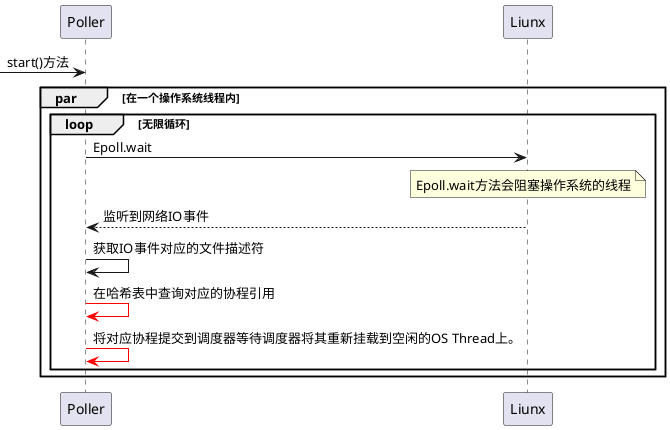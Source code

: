 @startuml
participant Poller as p
?-> p: start()方法
par 在一个操作系统线程内
  loop 无限循环
  p -> Liunx: Epoll.wait
  note over Liunx: Epoll.wait方法会阻塞操作系统的线程
  Liunx --> p: 监听到网络IO事件
  p -> p: 获取IO事件对应的文件描述符
  p -[#red]> p: 在哈希表中查询对应的协程引用
  p -[#red]> p: 将对应协程提交到调度器等待调度器将其重新挂载到空闲的OS Thread上。
  end
end

@enduml
